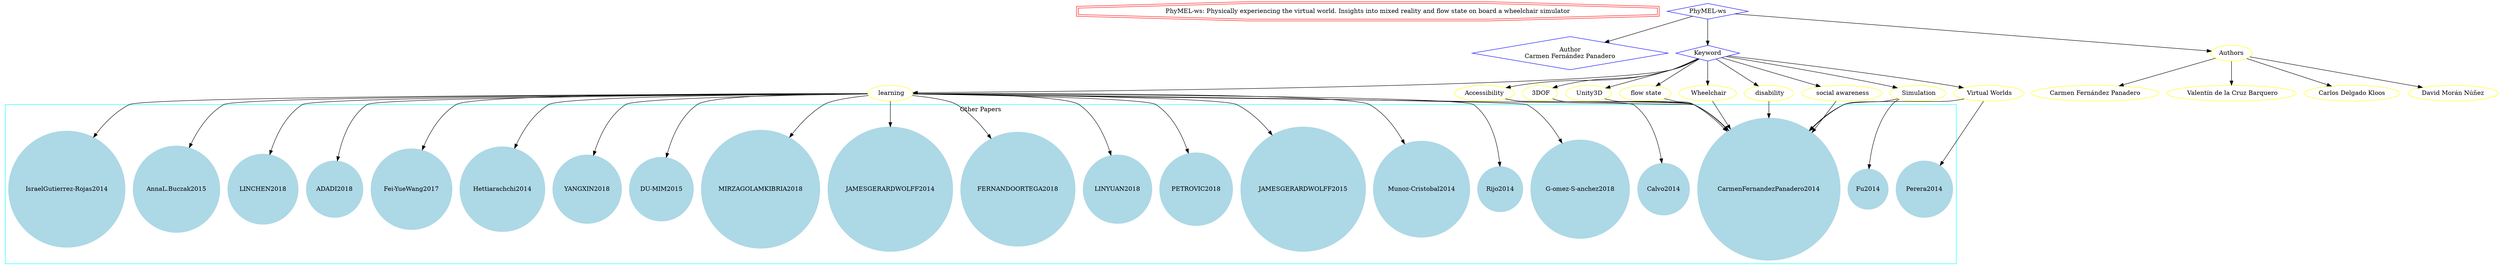 strict digraph mind_map115 {
	node [color=red shape=doubleoctagon]
	"PhyMEL-ws: Physically experiencing the virtual world. Insights into mixed reality and flow state on board a wheelchair simulator"
	node [color=blue shape=diamond]
	"Author
Carmen Fernández Panadero"
	Keyword
	"PhyMEL-ws":" Physically experiencing the virtual world. Insights into mixed reality and flow state on board a wheelchair simulator" -> "Author
Carmen Fernández Panadero"
	"PhyMEL-ws":" Physically experiencing the virtual world. Insights into mixed reality and flow state on board a wheelchair simulator" -> Keyword
	node [color=yellow shape=ellipse]
	Accessibility
	Keyword -> Accessibility
	" Simulation"
	Keyword -> " Simulation"
	" Wheelchair"
	Keyword -> " Wheelchair"
	" Virtual Worlds"
	Keyword -> " Virtual Worlds"
	" disability"
	Keyword -> " disability"
	" social awareness"
	Keyword -> " social awareness"
	" learning"
	Keyword -> " learning"
	" 3DOF"
	Keyword -> " 3DOF"
	" Unity3D"
	Keyword -> " Unity3D"
	" flow state"
	Keyword -> " flow state"
	subgraph cluster_0 {
		node [style=filled]
		node [color=lightblue shape=circle]
		label="Other Papers"
		color=cyan
		JAMESGERARDWOLFF2015
		PETROVIC2018
		LINYUAN2018
		FERNANDOORTEGA2018
		JAMESGERARDWOLFF2014
		MIRZAGOLAMKIBRIA2018
		"DU-MIM2015"
		YANGXIN2018
		Hettiarachchi2014
		"Fei-YueWang2017"
		ADADI2018
		LINCHEN2018
		"AnnaL.Buczak2015"
		"IsraelGutierrez-Rojas2014"
		"G-omez-S-anchez2018"
		Rijo2014
		Calvo2014
		Fu2014
		Perera2014
		CarmenFernandezPanadero2014
		"Munoz-Cristobal2014"
	}
	Accessibility -> Calvo2014
	Accessibility -> CarmenFernandezPanadero2014
	" Simulation" -> Fu2014
	" Simulation" -> CarmenFernandezPanadero2014
	" Wheelchair" -> CarmenFernandezPanadero2014
	" Virtual Worlds" -> Perera2014
	" Virtual Worlds" -> CarmenFernandezPanadero2014
	" disability" -> CarmenFernandezPanadero2014
	" social awareness" -> CarmenFernandezPanadero2014
	" learning" -> JAMESGERARDWOLFF2015
	" learning" -> JAMESGERARDWOLFF2015
	" learning" -> PETROVIC2018
	" learning" -> LINYUAN2018
	" learning" -> FERNANDOORTEGA2018
	" learning" -> JAMESGERARDWOLFF2014
	" learning" -> MIRZAGOLAMKIBRIA2018
	" learning" -> "DU-MIM2015"
	" learning" -> YANGXIN2018
	" learning" -> YANGXIN2018
	" learning" -> Hettiarachchi2014
	" learning" -> "Fei-YueWang2017"
	" learning" -> "Fei-YueWang2017"
	" learning" -> ADADI2018
	" learning" -> LINCHEN2018
	" learning" -> "AnnaL.Buczak2015"
	" learning" -> "IsraelGutierrez-Rojas2014"
	" learning" -> "IsraelGutierrez-Rojas2014"
	" learning" -> "G-omez-S-anchez2018"
	" learning" -> Rijo2014
	" learning" -> CarmenFernandezPanadero2014
	" learning" -> "Munoz-Cristobal2014"
	" learning" -> "Munoz-Cristobal2014"
	" 3DOF" -> CarmenFernandezPanadero2014
	" Unity3D" -> CarmenFernandezPanadero2014
	" flow state" -> CarmenFernandezPanadero2014
	"PhyMEL-ws":" Physically experiencing the virtual world. Insights into mixed reality and flow state on board a wheelchair simulator" -> Authors
	Authors -> "Carmen Fernández Panadero"
	Authors -> " Valentín de la Cruz Barquero"
	Authors -> "Carlos Delgado Kloos"
	Authors -> "David Morán Núñez"
}
